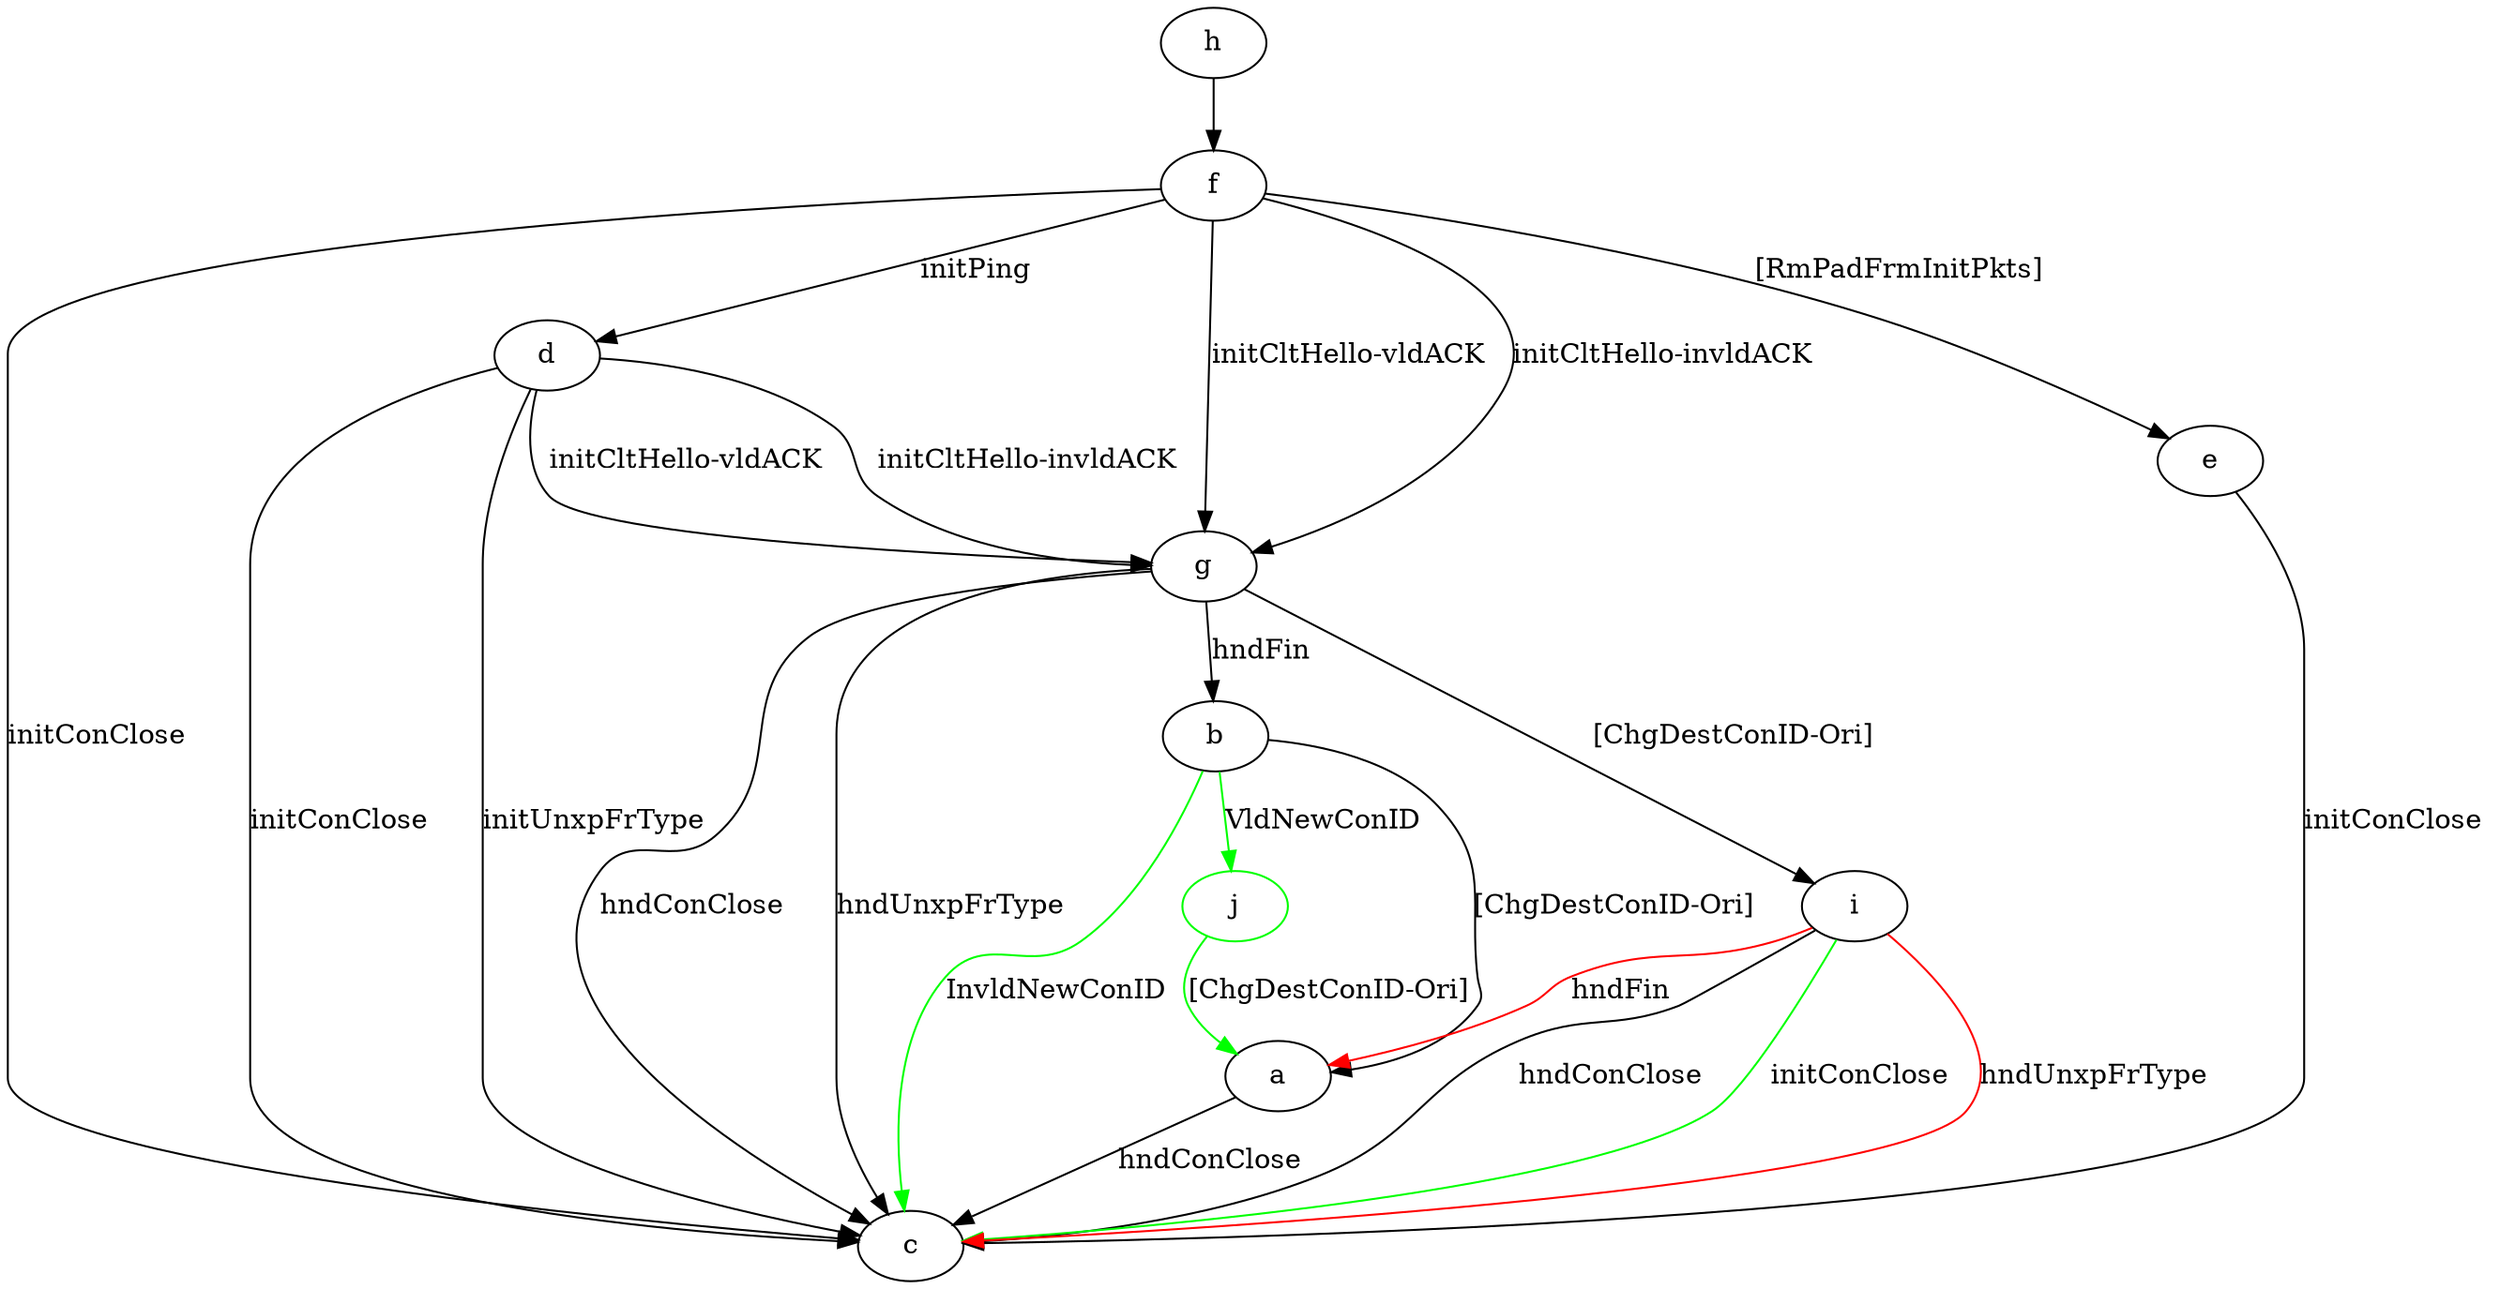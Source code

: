 digraph "" {
	a -> c	[key=0,
		label="hndConClose "];
	b -> a	[key=0,
		label="[ChgDestConID-Ori] "];
	b -> c	[key=0,
		color=green,
		label="InvldNewConID "];
	j	[color=green];
	b -> j	[key=0,
		color=green,
		label="VldNewConID "];
	d -> c	[key=0,
		label="initConClose "];
	d -> c	[key=1,
		label="initUnxpFrType "];
	d -> g	[key=0,
		label="initCltHello-vldACK "];
	d -> g	[key=1,
		label="initCltHello-invldACK "];
	e -> c	[key=0,
		label="initConClose "];
	f -> c	[key=0,
		label="initConClose "];
	f -> d	[key=0,
		label="initPing "];
	f -> e	[key=0,
		label="[RmPadFrmInitPkts] "];
	f -> g	[key=0,
		label="initCltHello-vldACK "];
	f -> g	[key=1,
		label="initCltHello-invldACK "];
	g -> b	[key=0,
		label="hndFin "];
	g -> c	[key=0,
		label="hndConClose "];
	g -> c	[key=1,
		label="hndUnxpFrType "];
	g -> i	[key=0,
		label="[ChgDestConID-Ori] "];
	h -> f	[key=0];
	i -> a	[key=0,
		color=red,
		label="hndFin "];
	i -> c	[key=0,
		label="hndConClose "];
	i -> c	[key=1,
		color=green,
		label="initConClose "];
	i -> c	[key=2,
		color=red,
		label="hndUnxpFrType "];
	j -> a	[key=0,
		color=green,
		label="[ChgDestConID-Ori] "];
}
